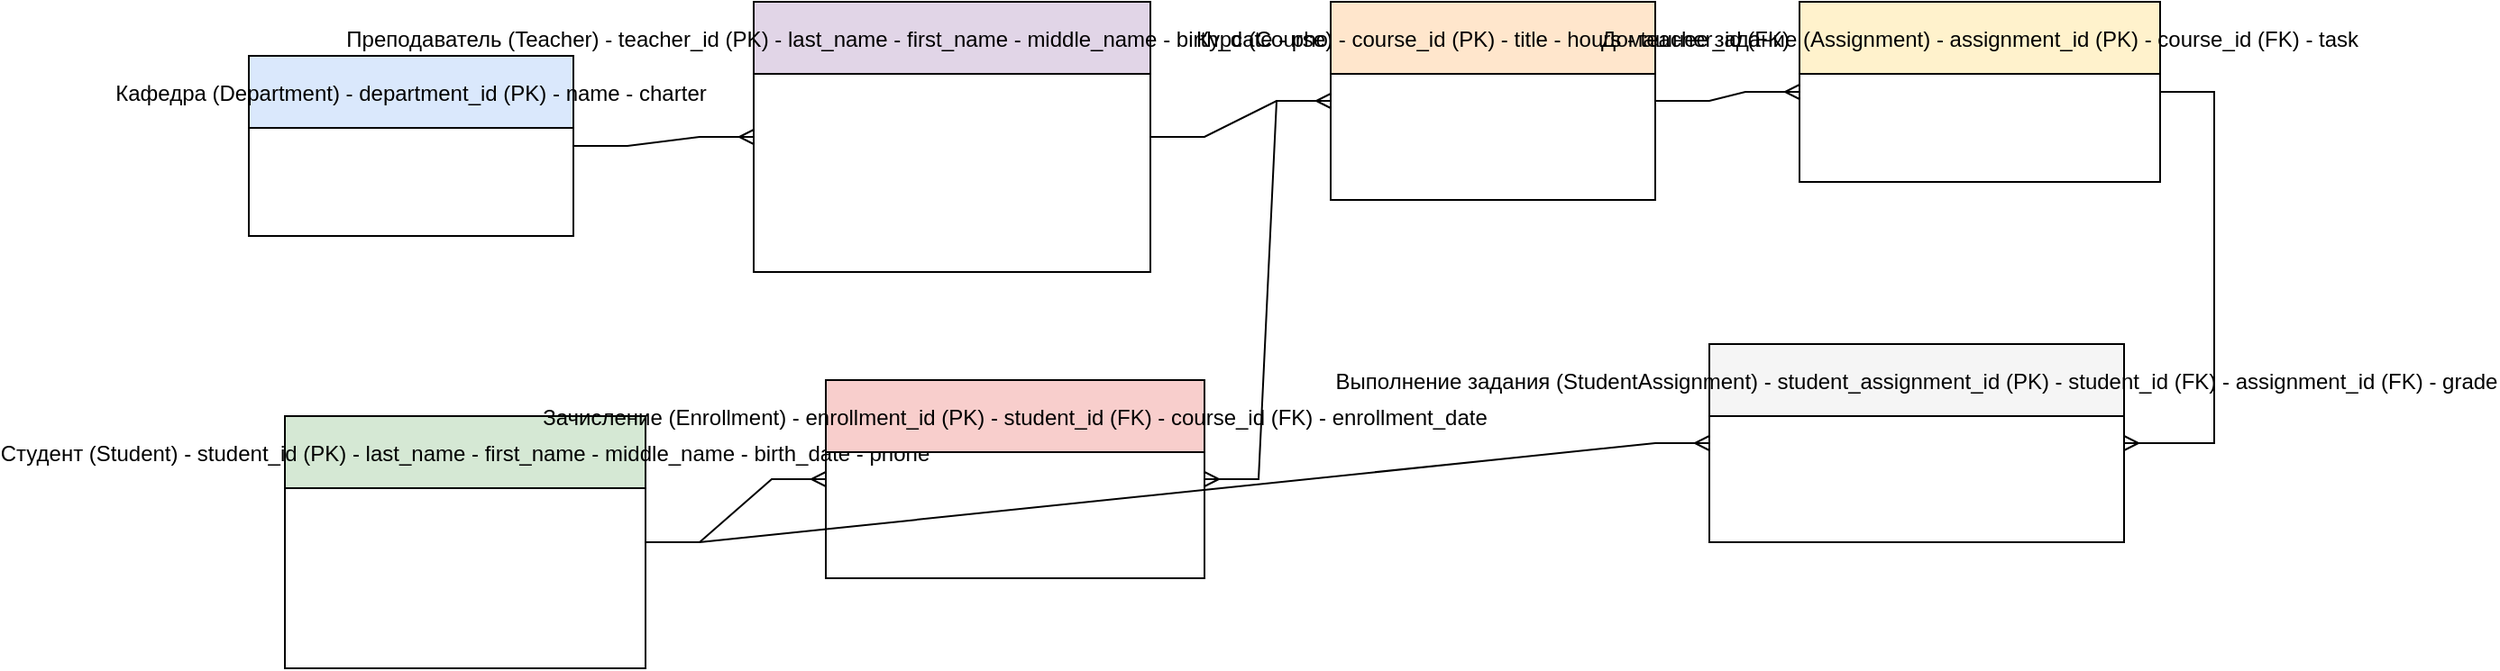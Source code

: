 <mxfile>
  <diagram name="ER-диаграмма — Задание 2">
    <mxGraphModel dx="1000" dy="500" grid="1" gridSize="10" guides="1" tooltips="1" connect="1" arrows="1" fold="1" page="1" pageScale="1" pageWidth="1600" pageHeight="900" math="0" shadow="0">
      <root>
        <mxCell id="0"/>
        <mxCell id="1" parent="0"/>
        
        <!-- Department -->
        <mxCell id="department" value="Кафедра (Department)
- department_id (PK)
- name
- charter" style="shape=swimlane;fillColor=#dae8fc;" vertex="1" parent="1">
          <mxGeometry x="40" y="60" width="180" height="100" as="geometry"/>
        </mxCell>
        
        <!-- Teacher -->
        <mxCell id="teacher" value="Преподаватель (Teacher)
- teacher_id (PK)
- last_name
- first_name
- middle_name
- birth_date
- phone
- department_id (FK)" style="shape=swimlane;fillColor=#e1d5e7;" vertex="1" parent="1">
          <mxGeometry x="320" y="30" width="220" height="150" as="geometry"/>
        </mxCell>
        
        <!-- Course -->
        <mxCell id="course" value="Курс (Course)
- course_id (PK)
- title
- hours
- teacher_id (FK)" style="shape=swimlane;fillColor=#ffe6cc;" vertex="1" parent="1">
          <mxGeometry x="640" y="30" width="180" height="110" as="geometry"/>
        </mxCell>
        
        <!-- Student -->
        <mxCell id="student" value="Студент (Student)
- student_id (PK)
- last_name
- first_name
- middle_name
- birth_date
- phone" style="shape=swimlane;fillColor=#d5e8d4;" vertex="1" parent="1">
          <mxGeometry x="60" y="260" width="200" height="140" as="geometry"/>
        </mxCell>
        
        <!-- Enrollment -->
        <mxCell id="enrollment" value="Зачисление (Enrollment)
- enrollment_id (PK)
- student_id (FK)
- course_id (FK)
- enrollment_date" style="shape=swimlane;fillColor=#f8cecc;" vertex="1" parent="1">
          <mxGeometry x="360" y="240" width="210" height="110" as="geometry"/>
        </mxCell>
        
        <!-- Assignment -->
        <mxCell id="assignment" value="Домашнее задание (Assignment)
- assignment_id (PK)
- course_id (FK)
- task" style="shape=swimlane;fillColor=#fff2cc;" vertex="1" parent="1">
          <mxGeometry x="900" y="30" width="200" height="100" as="geometry"/>
        </mxCell>
        
        <!-- StudentAssignment -->
        <mxCell id="studentassignment" value="Выполнение задания (StudentAssignment)
- student_assignment_id (PK)
- student_id (FK)
- assignment_id (FK)
- grade" style="shape=swimlane;fillColor=#f5f5f5;" vertex="1" parent="1">
          <mxGeometry x="850" y="220" width="230" height="110" as="geometry"/>
        </mxCell>

        <!-- Связи -->

        <!-- Department 1:N Teacher -->
        <mxCell id="rel1" style="endArrow=ERmany;html=1;rounded=0;edgeStyle=entityRelationEdgeStyle;" edge="1" parent="1" source="department" target="teacher">
          <mxGeometry relative="1" as="geometry"/>
        </mxCell>
        <!-- Teacher 1:N Course -->
        <mxCell id="rel2" style="endArrow=ERmany;html=1;rounded=0;edgeStyle=entityRelationEdgeStyle;" edge="1" parent="1" source="teacher" target="course">
          <mxGeometry relative="1" as="geometry"/>
        </mxCell>
        <!-- Student 1:N Enrollment -->
        <mxCell id="rel3" style="endArrow=ERmany;html=1;rounded=0;edgeStyle=entityRelationEdgeStyle;" edge="1" parent="1" source="student" target="enrollment">
          <mxGeometry relative="1" as="geometry"/>
        </mxCell>
        <!-- Course 1:N Enrollment -->
        <mxCell id="rel4" style="endArrow=ERmany;html=1;rounded=0;edgeStyle=entityRelationEdgeStyle;" edge="1" parent="1" source="course" target="enrollment">
          <mxGeometry relative="1" as="geometry"/>
        </mxCell>
        <!-- Course 1:N Assignment -->
        <mxCell id="rel5" style="endArrow=ERmany;html=1;rounded=0;edgeStyle=entityRelationEdgeStyle;" edge="1" parent="1" source="course" target="assignment">
          <mxGeometry relative="1" as="geometry"/>
        </mxCell>
        <!-- Assignment 1:N StudentAssignment -->
        <mxCell id="rel6" style="endArrow=ERmany;html=1;rounded=0;edgeStyle=entityRelationEdgeStyle;" edge="1" parent="1" source="assignment" target="studentassignment">
          <mxGeometry relative="1" as="geometry"/>
        </mxCell>
        <!-- Student 1:N StudentAssignment -->
        <mxCell id="rel7" style="endArrow=ERmany;html=1;rounded=0;edgeStyle=entityRelationEdgeStyle;" edge="1" parent="1" source="student" target="studentassignment">
          <mxGeometry relative="1" as="geometry"/>
        </mxCell>
      </root>
    </mxGraphModel>
  </diagram>
</mxfile>
